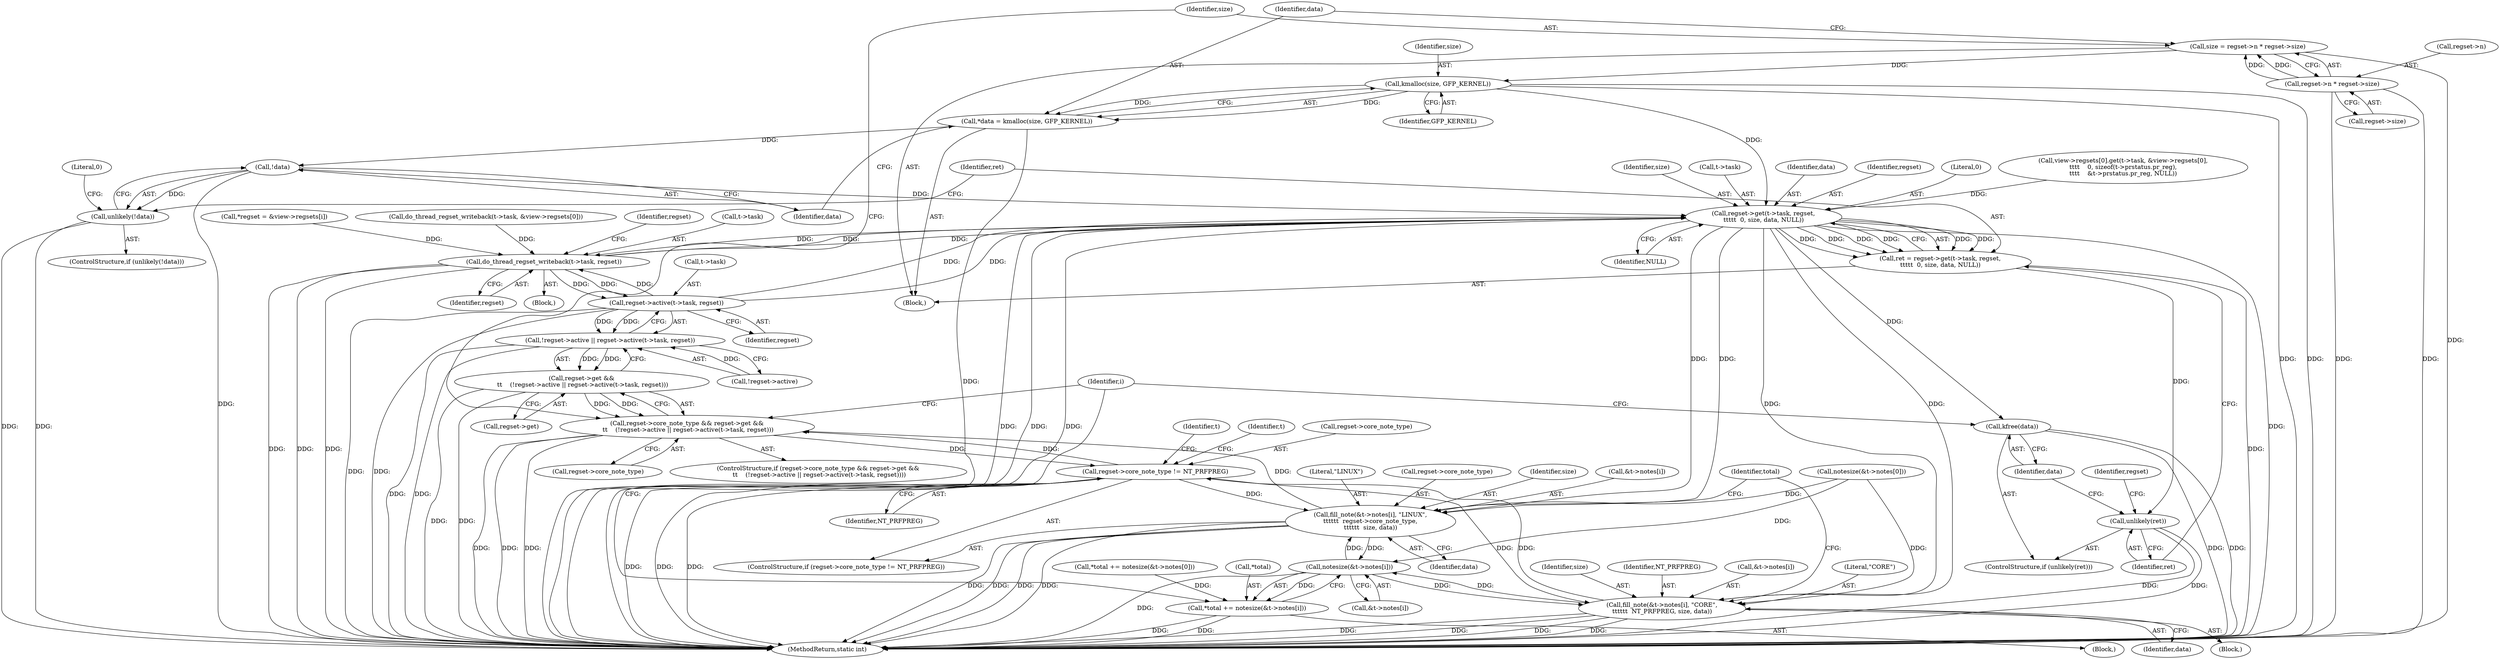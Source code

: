 digraph "0_linux_c8e252586f8d5de906385d8cf6385fee289a825e@API" {
"1000241" [label="(Call,kmalloc(size, GFP_KERNEL))"];
"1000229" [label="(Call,size = regset->n * regset->size)"];
"1000231" [label="(Call,regset->n * regset->size)"];
"1000239" [label="(Call,*data = kmalloc(size, GFP_KERNEL))"];
"1000246" [label="(Call,!data)"];
"1000245" [label="(Call,unlikely(!data))"];
"1000252" [label="(Call,regset->get(t->task, regset,\n\t\t\t\t\t  0, size, data, NULL))"];
"1000202" [label="(Call,do_thread_regset_writeback(t->task, regset))"];
"1000221" [label="(Call,regset->active(t->task, regset))"];
"1000216" [label="(Call,!regset->active || regset->active(t->task, regset))"];
"1000212" [label="(Call,regset->get &&\n \t\t    (!regset->active || regset->active(t->task, regset)))"];
"1000208" [label="(Call,regset->core_note_type && regset->get &&\n \t\t    (!regset->active || regset->active(t->task, regset)))"];
"1000269" [label="(Call,regset->core_note_type != NT_PRFPREG)"];
"1000274" [label="(Call,fill_note(&t->notes[i], \"LINUX\",\n\t\t\t\t\t\t  regset->core_note_type,\n\t\t\t\t\t\t  size, data))"];
"1000310" [label="(Call,notesize(&t->notes[i]))"];
"1000296" [label="(Call,fill_note(&t->notes[i], \"CORE\",\n\t\t\t\t\t\t  NT_PRFPREG, size, data))"];
"1000307" [label="(Call,*total += notesize(&t->notes[i]))"];
"1000250" [label="(Call,ret = regset->get(t->task, regset,\n\t\t\t\t\t  0, size, data, NULL))"];
"1000262" [label="(Call,unlikely(ret))"];
"1000264" [label="(Call,kfree(data))"];
"1000222" [label="(Call,t->task)"];
"1000288" [label="(Block,)"];
"1000263" [label="(Identifier,ret)"];
"1000231" [label="(Call,regset->n * regset->size)"];
"1000264" [label="(Call,kfree(data))"];
"1000213" [label="(Call,regset->get)"];
"1000281" [label="(Literal,\"LINUX\")"];
"1000242" [label="(Identifier,size)"];
"1000194" [label="(Call,*regset = &view->regsets[i])"];
"1000259" [label="(Identifier,data)"];
"1000278" [label="(Identifier,t)"];
"1000271" [label="(Identifier,regset)"];
"1000226" [label="(Block,)"];
"1000171" [label="(Call,do_thread_regset_writeback(t->task, &view->regsets[0]))"];
"1000245" [label="(Call,unlikely(!data))"];
"1000232" [label="(Call,regset->n)"];
"1000286" [label="(Identifier,data)"];
"1000229" [label="(Call,size = regset->n * regset->size)"];
"1000235" [label="(Call,regset->size)"];
"1000241" [label="(Call,kmalloc(size, GFP_KERNEL))"];
"1000256" [label="(Identifier,regset)"];
"1000191" [label="(Identifier,i)"];
"1000311" [label="(Call,&t->notes[i])"];
"1000319" [label="(MethodReturn,static int)"];
"1000164" [label="(Call,notesize(&t->notes[0]))"];
"1000161" [label="(Call,*total += notesize(&t->notes[0]))"];
"1000246" [label="(Call,!data)"];
"1000262" [label="(Call,unlikely(ret))"];
"1000249" [label="(Literal,0)"];
"1000243" [label="(Identifier,GFP_KERNEL)"];
"1000257" [label="(Literal,0)"];
"1000120" [label="(Call,view->regsets[0].get(t->task, &view->regsets[0],\n\t\t\t\t    0, sizeof(t->prstatus.pr_reg),\n\t\t\t\t    &t->prstatus.pr_reg, NULL))"];
"1000258" [label="(Identifier,size)"];
"1000265" [label="(Identifier,data)"];
"1000240" [label="(Identifier,data)"];
"1000270" [label="(Call,regset->core_note_type)"];
"1000253" [label="(Call,t->task)"];
"1000239" [label="(Call,*data = kmalloc(size, GFP_KERNEL))"];
"1000221" [label="(Call,regset->active(t->task, regset))"];
"1000306" [label="(Identifier,data)"];
"1000269" [label="(Call,regset->core_note_type != NT_PRFPREG)"];
"1000192" [label="(Block,)"];
"1000305" [label="(Identifier,size)"];
"1000244" [label="(ControlStructure,if (unlikely(!data)))"];
"1000307" [label="(Call,*total += notesize(&t->notes[i]))"];
"1000247" [label="(Identifier,data)"];
"1000282" [label="(Call,regset->core_note_type)"];
"1000217" [label="(Call,!regset->active)"];
"1000296" [label="(Call,fill_note(&t->notes[i], \"CORE\",\n\t\t\t\t\t\t  NT_PRFPREG, size, data))"];
"1000308" [label="(Call,*total)"];
"1000207" [label="(ControlStructure,if (regset->core_note_type && regset->get &&\n \t\t    (!regset->active || regset->active(t->task, regset))))"];
"1000261" [label="(ControlStructure,if (unlikely(ret)))"];
"1000202" [label="(Call,do_thread_regset_writeback(t->task, regset))"];
"1000209" [label="(Call,regset->core_note_type)"];
"1000285" [label="(Identifier,size)"];
"1000260" [label="(Identifier,NULL)"];
"1000250" [label="(Call,ret = regset->get(t->task, regset,\n\t\t\t\t\t  0, size, data, NULL))"];
"1000273" [label="(Identifier,NT_PRFPREG)"];
"1000292" [label="(Identifier,t)"];
"1000304" [label="(Identifier,NT_PRFPREG)"];
"1000210" [label="(Identifier,regset)"];
"1000212" [label="(Call,regset->get &&\n \t\t    (!regset->active || regset->active(t->task, regset)))"];
"1000297" [label="(Call,&t->notes[i])"];
"1000208" [label="(Call,regset->core_note_type && regset->get &&\n \t\t    (!regset->active || regset->active(t->task, regset)))"];
"1000268" [label="(ControlStructure,if (regset->core_note_type != NT_PRFPREG))"];
"1000275" [label="(Call,&t->notes[i])"];
"1000267" [label="(Block,)"];
"1000274" [label="(Call,fill_note(&t->notes[i], \"LINUX\",\n\t\t\t\t\t\t  regset->core_note_type,\n\t\t\t\t\t\t  size, data))"];
"1000203" [label="(Call,t->task)"];
"1000251" [label="(Identifier,ret)"];
"1000216" [label="(Call,!regset->active || regset->active(t->task, regset))"];
"1000252" [label="(Call,regset->get(t->task, regset,\n\t\t\t\t\t  0, size, data, NULL))"];
"1000309" [label="(Identifier,total)"];
"1000225" [label="(Identifier,regset)"];
"1000310" [label="(Call,notesize(&t->notes[i]))"];
"1000206" [label="(Identifier,regset)"];
"1000230" [label="(Identifier,size)"];
"1000303" [label="(Literal,\"CORE\")"];
"1000241" -> "1000239"  [label="AST: "];
"1000241" -> "1000243"  [label="CFG: "];
"1000242" -> "1000241"  [label="AST: "];
"1000243" -> "1000241"  [label="AST: "];
"1000239" -> "1000241"  [label="CFG: "];
"1000241" -> "1000319"  [label="DDG: "];
"1000241" -> "1000319"  [label="DDG: "];
"1000241" -> "1000239"  [label="DDG: "];
"1000241" -> "1000239"  [label="DDG: "];
"1000229" -> "1000241"  [label="DDG: "];
"1000241" -> "1000252"  [label="DDG: "];
"1000229" -> "1000226"  [label="AST: "];
"1000229" -> "1000231"  [label="CFG: "];
"1000230" -> "1000229"  [label="AST: "];
"1000231" -> "1000229"  [label="AST: "];
"1000240" -> "1000229"  [label="CFG: "];
"1000229" -> "1000319"  [label="DDG: "];
"1000231" -> "1000229"  [label="DDG: "];
"1000231" -> "1000229"  [label="DDG: "];
"1000231" -> "1000235"  [label="CFG: "];
"1000232" -> "1000231"  [label="AST: "];
"1000235" -> "1000231"  [label="AST: "];
"1000231" -> "1000319"  [label="DDG: "];
"1000231" -> "1000319"  [label="DDG: "];
"1000239" -> "1000226"  [label="AST: "];
"1000240" -> "1000239"  [label="AST: "];
"1000247" -> "1000239"  [label="CFG: "];
"1000239" -> "1000319"  [label="DDG: "];
"1000239" -> "1000246"  [label="DDG: "];
"1000246" -> "1000245"  [label="AST: "];
"1000246" -> "1000247"  [label="CFG: "];
"1000247" -> "1000246"  [label="AST: "];
"1000245" -> "1000246"  [label="CFG: "];
"1000246" -> "1000319"  [label="DDG: "];
"1000246" -> "1000245"  [label="DDG: "];
"1000246" -> "1000252"  [label="DDG: "];
"1000245" -> "1000244"  [label="AST: "];
"1000249" -> "1000245"  [label="CFG: "];
"1000251" -> "1000245"  [label="CFG: "];
"1000245" -> "1000319"  [label="DDG: "];
"1000245" -> "1000319"  [label="DDG: "];
"1000252" -> "1000250"  [label="AST: "];
"1000252" -> "1000260"  [label="CFG: "];
"1000253" -> "1000252"  [label="AST: "];
"1000256" -> "1000252"  [label="AST: "];
"1000257" -> "1000252"  [label="AST: "];
"1000258" -> "1000252"  [label="AST: "];
"1000259" -> "1000252"  [label="AST: "];
"1000260" -> "1000252"  [label="AST: "];
"1000250" -> "1000252"  [label="CFG: "];
"1000252" -> "1000319"  [label="DDG: "];
"1000252" -> "1000319"  [label="DDG: "];
"1000252" -> "1000319"  [label="DDG: "];
"1000252" -> "1000319"  [label="DDG: "];
"1000252" -> "1000202"  [label="DDG: "];
"1000252" -> "1000250"  [label="DDG: "];
"1000252" -> "1000250"  [label="DDG: "];
"1000252" -> "1000250"  [label="DDG: "];
"1000252" -> "1000250"  [label="DDG: "];
"1000252" -> "1000250"  [label="DDG: "];
"1000252" -> "1000250"  [label="DDG: "];
"1000202" -> "1000252"  [label="DDG: "];
"1000202" -> "1000252"  [label="DDG: "];
"1000221" -> "1000252"  [label="DDG: "];
"1000221" -> "1000252"  [label="DDG: "];
"1000120" -> "1000252"  [label="DDG: "];
"1000252" -> "1000264"  [label="DDG: "];
"1000252" -> "1000274"  [label="DDG: "];
"1000252" -> "1000274"  [label="DDG: "];
"1000252" -> "1000296"  [label="DDG: "];
"1000252" -> "1000296"  [label="DDG: "];
"1000202" -> "1000192"  [label="AST: "];
"1000202" -> "1000206"  [label="CFG: "];
"1000203" -> "1000202"  [label="AST: "];
"1000206" -> "1000202"  [label="AST: "];
"1000210" -> "1000202"  [label="CFG: "];
"1000202" -> "1000319"  [label="DDG: "];
"1000202" -> "1000319"  [label="DDG: "];
"1000202" -> "1000319"  [label="DDG: "];
"1000171" -> "1000202"  [label="DDG: "];
"1000221" -> "1000202"  [label="DDG: "];
"1000194" -> "1000202"  [label="DDG: "];
"1000202" -> "1000221"  [label="DDG: "];
"1000202" -> "1000221"  [label="DDG: "];
"1000221" -> "1000216"  [label="AST: "];
"1000221" -> "1000225"  [label="CFG: "];
"1000222" -> "1000221"  [label="AST: "];
"1000225" -> "1000221"  [label="AST: "];
"1000216" -> "1000221"  [label="CFG: "];
"1000221" -> "1000319"  [label="DDG: "];
"1000221" -> "1000319"  [label="DDG: "];
"1000221" -> "1000216"  [label="DDG: "];
"1000221" -> "1000216"  [label="DDG: "];
"1000216" -> "1000212"  [label="AST: "];
"1000216" -> "1000217"  [label="CFG: "];
"1000217" -> "1000216"  [label="AST: "];
"1000212" -> "1000216"  [label="CFG: "];
"1000216" -> "1000319"  [label="DDG: "];
"1000216" -> "1000319"  [label="DDG: "];
"1000216" -> "1000212"  [label="DDG: "];
"1000216" -> "1000212"  [label="DDG: "];
"1000217" -> "1000216"  [label="DDG: "];
"1000212" -> "1000208"  [label="AST: "];
"1000212" -> "1000213"  [label="CFG: "];
"1000213" -> "1000212"  [label="AST: "];
"1000208" -> "1000212"  [label="CFG: "];
"1000212" -> "1000319"  [label="DDG: "];
"1000212" -> "1000319"  [label="DDG: "];
"1000212" -> "1000208"  [label="DDG: "];
"1000212" -> "1000208"  [label="DDG: "];
"1000208" -> "1000207"  [label="AST: "];
"1000208" -> "1000209"  [label="CFG: "];
"1000209" -> "1000208"  [label="AST: "];
"1000230" -> "1000208"  [label="CFG: "];
"1000191" -> "1000208"  [label="CFG: "];
"1000208" -> "1000319"  [label="DDG: "];
"1000208" -> "1000319"  [label="DDG: "];
"1000208" -> "1000319"  [label="DDG: "];
"1000269" -> "1000208"  [label="DDG: "];
"1000274" -> "1000208"  [label="DDG: "];
"1000208" -> "1000269"  [label="DDG: "];
"1000269" -> "1000268"  [label="AST: "];
"1000269" -> "1000273"  [label="CFG: "];
"1000270" -> "1000269"  [label="AST: "];
"1000273" -> "1000269"  [label="AST: "];
"1000278" -> "1000269"  [label="CFG: "];
"1000292" -> "1000269"  [label="CFG: "];
"1000269" -> "1000319"  [label="DDG: "];
"1000269" -> "1000319"  [label="DDG: "];
"1000269" -> "1000319"  [label="DDG: "];
"1000296" -> "1000269"  [label="DDG: "];
"1000269" -> "1000274"  [label="DDG: "];
"1000269" -> "1000296"  [label="DDG: "];
"1000274" -> "1000268"  [label="AST: "];
"1000274" -> "1000286"  [label="CFG: "];
"1000275" -> "1000274"  [label="AST: "];
"1000281" -> "1000274"  [label="AST: "];
"1000282" -> "1000274"  [label="AST: "];
"1000285" -> "1000274"  [label="AST: "];
"1000286" -> "1000274"  [label="AST: "];
"1000309" -> "1000274"  [label="CFG: "];
"1000274" -> "1000319"  [label="DDG: "];
"1000274" -> "1000319"  [label="DDG: "];
"1000274" -> "1000319"  [label="DDG: "];
"1000274" -> "1000319"  [label="DDG: "];
"1000310" -> "1000274"  [label="DDG: "];
"1000164" -> "1000274"  [label="DDG: "];
"1000274" -> "1000310"  [label="DDG: "];
"1000310" -> "1000307"  [label="AST: "];
"1000310" -> "1000311"  [label="CFG: "];
"1000311" -> "1000310"  [label="AST: "];
"1000307" -> "1000310"  [label="CFG: "];
"1000310" -> "1000319"  [label="DDG: "];
"1000310" -> "1000296"  [label="DDG: "];
"1000310" -> "1000307"  [label="DDG: "];
"1000296" -> "1000310"  [label="DDG: "];
"1000164" -> "1000310"  [label="DDG: "];
"1000296" -> "1000288"  [label="AST: "];
"1000296" -> "1000306"  [label="CFG: "];
"1000297" -> "1000296"  [label="AST: "];
"1000303" -> "1000296"  [label="AST: "];
"1000304" -> "1000296"  [label="AST: "];
"1000305" -> "1000296"  [label="AST: "];
"1000306" -> "1000296"  [label="AST: "];
"1000309" -> "1000296"  [label="CFG: "];
"1000296" -> "1000319"  [label="DDG: "];
"1000296" -> "1000319"  [label="DDG: "];
"1000296" -> "1000319"  [label="DDG: "];
"1000296" -> "1000319"  [label="DDG: "];
"1000164" -> "1000296"  [label="DDG: "];
"1000307" -> "1000267"  [label="AST: "];
"1000308" -> "1000307"  [label="AST: "];
"1000191" -> "1000307"  [label="CFG: "];
"1000307" -> "1000319"  [label="DDG: "];
"1000307" -> "1000319"  [label="DDG: "];
"1000161" -> "1000307"  [label="DDG: "];
"1000250" -> "1000226"  [label="AST: "];
"1000251" -> "1000250"  [label="AST: "];
"1000263" -> "1000250"  [label="CFG: "];
"1000250" -> "1000319"  [label="DDG: "];
"1000250" -> "1000262"  [label="DDG: "];
"1000262" -> "1000261"  [label="AST: "];
"1000262" -> "1000263"  [label="CFG: "];
"1000263" -> "1000262"  [label="AST: "];
"1000265" -> "1000262"  [label="CFG: "];
"1000271" -> "1000262"  [label="CFG: "];
"1000262" -> "1000319"  [label="DDG: "];
"1000262" -> "1000319"  [label="DDG: "];
"1000264" -> "1000261"  [label="AST: "];
"1000264" -> "1000265"  [label="CFG: "];
"1000265" -> "1000264"  [label="AST: "];
"1000191" -> "1000264"  [label="CFG: "];
"1000264" -> "1000319"  [label="DDG: "];
"1000264" -> "1000319"  [label="DDG: "];
}
